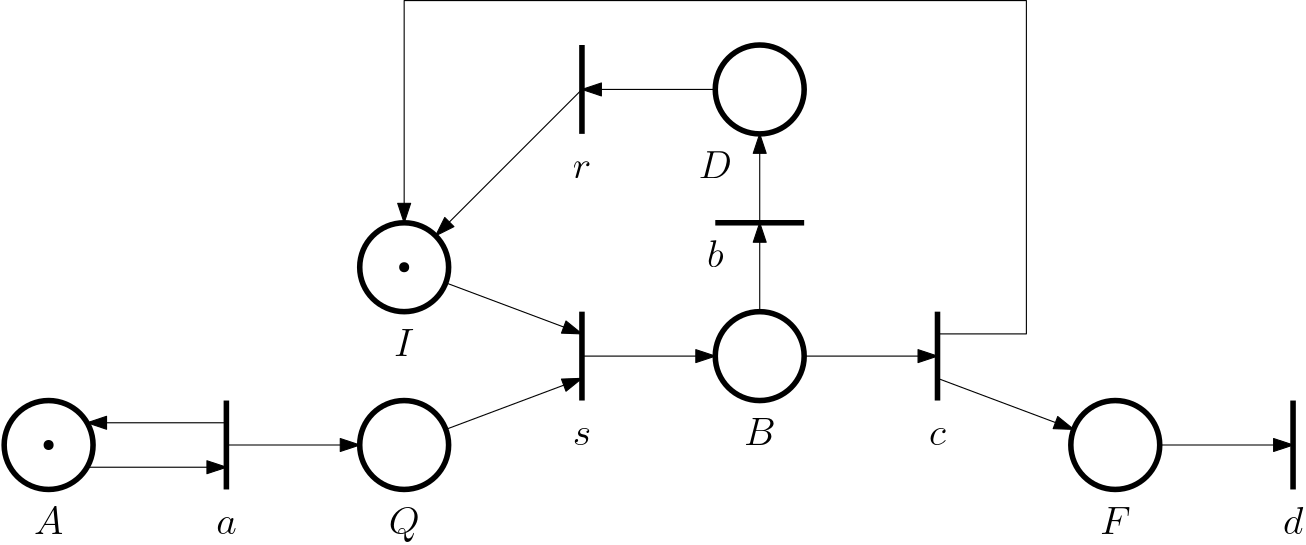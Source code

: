 <?xml version="1.0"?>
<!DOCTYPE ipe SYSTEM "ipe.dtd">
<ipe version="70218" creator="Ipe 7.2.28">
<info created="D:20231003093322" modified="D:20231003112021"/>
<ipestyle name="basic">
<symbol name="arrow/arc(spx)">
<path stroke="sym-stroke" fill="sym-stroke" pen="sym-pen">
0 0 m
-1 0.333 l
-1 -0.333 l
h
</path>
</symbol>
<symbol name="arrow/farc(spx)">
<path stroke="sym-stroke" fill="white" pen="sym-pen">
0 0 m
-1 0.333 l
-1 -0.333 l
h
</path>
</symbol>
<symbol name="arrow/ptarc(spx)">
<path stroke="sym-stroke" fill="sym-stroke" pen="sym-pen">
0 0 m
-1 0.333 l
-0.8 0 l
-1 -0.333 l
h
</path>
</symbol>
<symbol name="arrow/fptarc(spx)">
<path stroke="sym-stroke" fill="white" pen="sym-pen">
0 0 m
-1 0.333 l
-0.8 0 l
-1 -0.333 l
h
</path>
</symbol>
<symbol name="mark/circle(sx)" transformations="translations">
<path fill="sym-stroke">
0.6 0 0 0.6 0 0 e
0.4 0 0 0.4 0 0 e
</path>
</symbol>
<symbol name="mark/disk(sx)" transformations="translations">
<path fill="sym-stroke">
0.6 0 0 0.6 0 0 e
</path>
</symbol>
<symbol name="mark/fdisk(sfx)" transformations="translations">
<group>
<path fill="sym-fill">
0.5 0 0 0.5 0 0 e
</path>
<path fill="sym-stroke" fillrule="eofill">
0.6 0 0 0.6 0 0 e
0.4 0 0 0.4 0 0 e
</path>
</group>
</symbol>
<symbol name="mark/box(sx)" transformations="translations">
<path fill="sym-stroke" fillrule="eofill">
-0.6 -0.6 m
0.6 -0.6 l
0.6 0.6 l
-0.6 0.6 l
h
-0.4 -0.4 m
0.4 -0.4 l
0.4 0.4 l
-0.4 0.4 l
h
</path>
</symbol>
<symbol name="mark/square(sx)" transformations="translations">
<path fill="sym-stroke">
-0.6 -0.6 m
0.6 -0.6 l
0.6 0.6 l
-0.6 0.6 l
h
</path>
</symbol>
<symbol name="mark/fsquare(sfx)" transformations="translations">
<group>
<path fill="sym-fill">
-0.5 -0.5 m
0.5 -0.5 l
0.5 0.5 l
-0.5 0.5 l
h
</path>
<path fill="sym-stroke" fillrule="eofill">
-0.6 -0.6 m
0.6 -0.6 l
0.6 0.6 l
-0.6 0.6 l
h
-0.4 -0.4 m
0.4 -0.4 l
0.4 0.4 l
-0.4 0.4 l
h
</path>
</group>
</symbol>
<symbol name="mark/cross(sx)" transformations="translations">
<group>
<path fill="sym-stroke">
-0.43 -0.57 m
0.57 0.43 l
0.43 0.57 l
-0.57 -0.43 l
h
</path>
<path fill="sym-stroke">
-0.43 0.57 m
0.57 -0.43 l
0.43 -0.57 l
-0.57 0.43 l
h
</path>
</group>
</symbol>
<symbol name="arrow/fnormal(spx)">
<path stroke="sym-stroke" fill="white" pen="sym-pen">
0 0 m
-1 0.333 l
-1 -0.333 l
h
</path>
</symbol>
<symbol name="arrow/pointed(spx)">
<path stroke="sym-stroke" fill="sym-stroke" pen="sym-pen">
0 0 m
-1 0.333 l
-0.8 0 l
-1 -0.333 l
h
</path>
</symbol>
<symbol name="arrow/fpointed(spx)">
<path stroke="sym-stroke" fill="white" pen="sym-pen">
0 0 m
-1 0.333 l
-0.8 0 l
-1 -0.333 l
h
</path>
</symbol>
<symbol name="arrow/linear(spx)">
<path stroke="sym-stroke" pen="sym-pen">
-1 0.333 m
0 0 l
-1 -0.333 l
</path>
</symbol>
<symbol name="arrow/fdouble(spx)">
<path stroke="sym-stroke" fill="white" pen="sym-pen">
0 0 m
-1 0.333 l
-1 -0.333 l
h
-1 0 m
-2 0.333 l
-2 -0.333 l
h
</path>
</symbol>
<symbol name="arrow/double(spx)">
<path stroke="sym-stroke" fill="sym-stroke" pen="sym-pen">
0 0 m
-1 0.333 l
-1 -0.333 l
h
-1 0 m
-2 0.333 l
-2 -0.333 l
h
</path>
</symbol>
<symbol name="arrow/mid-normal(spx)">
<path stroke="sym-stroke" fill="sym-stroke" pen="sym-pen">
0.5 0 m
-0.5 0.333 l
-0.5 -0.333 l
h
</path>
</symbol>
<symbol name="arrow/mid-fnormal(spx)">
<path stroke="sym-stroke" fill="white" pen="sym-pen">
0.5 0 m
-0.5 0.333 l
-0.5 -0.333 l
h
</path>
</symbol>
<symbol name="arrow/mid-pointed(spx)">
<path stroke="sym-stroke" fill="sym-stroke" pen="sym-pen">
0.5 0 m
-0.5 0.333 l
-0.3 0 l
-0.5 -0.333 l
h
</path>
</symbol>
<symbol name="arrow/mid-fpointed(spx)">
<path stroke="sym-stroke" fill="white" pen="sym-pen">
0.5 0 m
-0.5 0.333 l
-0.3 0 l
-0.5 -0.333 l
h
</path>
</symbol>
<symbol name="arrow/mid-double(spx)">
<path stroke="sym-stroke" fill="sym-stroke" pen="sym-pen">
1 0 m
0 0.333 l
0 -0.333 l
h
0 0 m
-1 0.333 l
-1 -0.333 l
h
</path>
</symbol>
<symbol name="arrow/mid-fdouble(spx)">
<path stroke="sym-stroke" fill="white" pen="sym-pen">
1 0 m
0 0.333 l
0 -0.333 l
h
0 0 m
-1 0.333 l
-1 -0.333 l
h
</path>
</symbol>
<anglesize name="22.5 deg" value="22.5"/>
<anglesize name="30 deg" value="30"/>
<anglesize name="45 deg" value="45"/>
<anglesize name="60 deg" value="60"/>
<anglesize name="90 deg" value="90"/>
<arrowsize name="large" value="10"/>
<arrowsize name="small" value="5"/>
<arrowsize name="tiny" value="3"/>
<color name="blue" value="0 0 1"/>
<color name="brown" value="0.647 0.165 0.165"/>
<color name="darkblue" value="0 0 0.545"/>
<color name="darkcyan" value="0 0.545 0.545"/>
<color name="darkgray" value="0.663"/>
<color name="darkgreen" value="0 0.392 0"/>
<color name="darkmagenta" value="0.545 0 0.545"/>
<color name="darkorange" value="1 0.549 0"/>
<color name="darkred" value="0.545 0 0"/>
<color name="gold" value="1 0.843 0"/>
<color name="gray" value="0.745"/>
<color name="green" value="0 1 0"/>
<color name="lightblue" value="0.678 0.847 0.902"/>
<color name="lightcyan" value="0.878 1 1"/>
<color name="lightgray" value="0.827"/>
<color name="lightgreen" value="0.565 0.933 0.565"/>
<color name="lightyellow" value="1 1 0.878"/>
<color name="navy" value="0 0 0.502"/>
<color name="orange" value="1 0.647 0"/>
<color name="pink" value="1 0.753 0.796"/>
<color name="purple" value="0.627 0.125 0.941"/>
<color name="red" value="1 0 0"/>
<color name="seagreen" value="0.18 0.545 0.341"/>
<color name="turquoise" value="0.251 0.878 0.816"/>
<color name="violet" value="0.933 0.51 0.933"/>
<color name="yellow" value="1 1 0"/>
<dashstyle name="dash dot dotted" value="[4 2 1 2 1 2] 0"/>
<dashstyle name="dash dotted" value="[4 2 1 2] 0"/>
<dashstyle name="dashed" value="[4] 0"/>
<dashstyle name="dotted" value="[1 3] 0"/>
<gridsize name="10 pts (~3.5 mm)" value="10"/>
<gridsize name="14 pts (~5 mm)" value="14"/>
<gridsize name="16 pts (~6 mm)" value="16"/>
<gridsize name="20 pts (~7 mm)" value="20"/>
<gridsize name="28 pts (~10 mm)" value="28"/>
<gridsize name="32 pts (~12 mm)" value="32"/>
<gridsize name="4 pts" value="4"/>
<gridsize name="56 pts (~20 mm)" value="56"/>
<gridsize name="8 pts (~3 mm)" value="8"/>
<opacity name="10%" value="0.1"/>
<opacity name="30%" value="0.3"/>
<opacity name="50%" value="0.5"/>
<opacity name="75%" value="0.75"/>
<pen name="fat" value="1.2"/>
<pen name="heavier" value="0.8"/>
<pen name="ultrafat" value="2"/>
<symbolsize name="large" value="5"/>
<symbolsize name="small" value="2"/>
<symbolsize name="tiny" value="1.1"/>
<textsize name="Huge" value="\Huge"/>
<textsize name="LARGE" value="\LARGE"/>
<textsize name="Large" value="\Large"/>
<textsize name="footnote" value="\footnotesize"/>
<textsize name="huge" value="\huge"/>
<textsize name="large" value="\large"/>
<textsize name="script" value="\scriptsize"/>
<textsize name="small" value="\small"/>
<textsize name="tiny" value="\tiny"/>
<textstyle name="center" begin="\begin{center}" end="\end{center}"/>
<textstyle name="item" begin="\begin{itemize}\item{}" end="\end{itemize}"/>
<textstyle name="itemize" begin="\begin{itemize}" end="\end{itemize}"/>
<tiling name="falling" angle="-60" step="4" width="1"/>
<tiling name="rising" angle="30" step="4" width="1"/>
</ipestyle>
<page>
<layer name="alpha"/>
<view layers="alpha" active="alpha"/>
<path layer="alpha" matrix="1 0 0 1 64 -64" stroke="black" pen="ultrafat">
64 720 m
64 688 l
</path>
<path matrix="1 0 0 1 64 -32" stroke="black" pen="ultrafat">
192 720 m
192 688 l
</path>
<path matrix="1 0 0 1 64 -32" stroke="black" pen="ultrafat">
320 720 m
320 688 l
</path>
<path matrix="1 0 0 1 64 -64" stroke="black" pen="ultrafat">
16 0 0 16 128 704 e
</path>
<path matrix="1 0 0 1 64 -64" stroke="black" pen="ultrafat">
16 0 0 16 128 768 e
</path>
<path matrix="1 0 0 1 64 -32" stroke="black" pen="ultrafat">
16 0 0 16 256 704 e
</path>
<path matrix="1 0 0 1 64 -64" stroke="black" arrow="normal/normal">
64 704 m
112 704 l
</path>
<path matrix="1 0 0 1 64 -64" stroke="black" arrow="normal/normal">
192 736 m
240 736 l
</path>
<path matrix="1 0 0 1 64 -64" stroke="black" arrow="normal/normal">
272 736 m
320 736 l
</path>
<use matrix="1 0 0 1 64 -64" name="mark/disk(sx)" pos="128 768" size="normal" stroke="black"/>
<text matrix="1 0 0 1 64 -64" transformations="translations" pos="64 672" stroke="black" type="label" width="7.374" height="6.177" depth="0" halign="center" valign="baseline" size="Large" style="math">a</text>
<text matrix="1 0 0 1 64 -64" transformations="translations" pos="192 704" stroke="black" type="label" width="6.617" height="6.177" depth="0" halign="center" valign="baseline" size="Large" style="math">s</text>
<text matrix="1 0 0 1 64 -64" transformations="translations" pos="320 704" stroke="black" type="label" width="6.046" height="6.177" depth="0" halign="center" valign="baseline" size="Large" style="math">c</text>
<text matrix="1 0 0 1 64 -120" transformations="translations" pos="128 792" stroke="black" type="label" width="7.323" height="9.803" depth="0" halign="center" valign="baseline" size="Large" style="math">I</text>
<text matrix="1 0 0 1 64 -120" transformations="translations" pos="128 728" stroke="black" type="label" width="11.125" height="9.803" depth="2.79" halign="center" valign="baseline" size="Large" style="math">Q</text>
<text matrix="1 0 0 1 64 -120" transformations="translations" pos="256 760" stroke="black" type="label" width="11.395" height="9.803" depth="0" halign="center" valign="baseline" size="Large" style="math">B</text>
<path matrix="1 0 0 1 192 -64" stroke="black" pen="ultrafat">
16 0 0 16 256 704 e
</path>
<path matrix="1 0 0 1 64 64" stroke="black" pen="ultrafat">
16 0 0 16 256 704 e
</path>
<path matrix="1 0 0 1 64 0" stroke="black" pen="ultrafat">
240 720 m
272 720 l
</path>
<path matrix="1 0 0 1 64 0" stroke="black" arrow="normal/normal">
256 688 m
256 720 l
</path>
<path matrix="1 0 0 1 64 0" stroke="black" arrow="normal/normal">
256 720 m
256 752 l
</path>
<path matrix="1 0 0 1 64 0" stroke="black" pen="ultrafat">
448 656 m
448 624 l
</path>
<path matrix="1 0 0 1 64 0" stroke="black" arrow="normal/normal">
400 640 m
448 640 l
</path>
<path matrix="1 0 0 1 -64 -64" stroke="black" pen="ultrafat">
16 0 0 16 128 704 e
</path>
<path stroke="black" pen="ultrafat">
256 784 m
256 752 l
</path>
<path stroke="black" arrow="normal/normal">
304 768 m
256 768 l
</path>
<path stroke="black" arrow="normal/normal">
256 768 m
203.314 715.314 l
</path>
<path stroke="black" arrow="normal/normal">
206.981 645.618 m
256 664 l
</path>
<path stroke="black" arrow="normal/normal">
206.981 698.382 m
256 680 l
</path>
<path stroke="black" arrow="normal/normal">
128 648 m
77.8564 648 l
</path>
<path stroke="black" arrow="normal/normal">
77.8564 632 m
128 632 l
</path>
<path stroke="black" arrow="normal/normal">
384 664 m
433.019 645.618 l
</path>
<path stroke="black" arrow="normal/normal">
384 680 m
416 680 l
416 800 l
192 800 l
192 720 l
</path>
<text matrix="1 0 0 1 16 -16" transformations="translations" pos="288 720" stroke="black" type="label" width="5.973" height="9.963" depth="0" halign="center" valign="baseline" size="Large" style="math">b</text>
<text transformations="translations" pos="256 736" stroke="black" type="label" width="6.721" height="6.177" depth="0" halign="center" valign="baseline" size="Large" style="math">r</text>
<text transformations="translations" pos="304 736" stroke="black" type="label" width="12.053" height="9.803" depth="0" halign="center" valign="baseline" size="Large" style="math">D</text>
<text transformations="translations" pos="448 608" stroke="black" type="label" width="11.044" height="9.803" depth="0" halign="center" valign="baseline" size="Large" style="math">F</text>
<use name="mark/disk(sx)" pos="64 640" size="normal" stroke="black"/>
<text transformations="translations" pos="512 608" stroke="black" type="label" width="7.299" height="9.963" depth="0" halign="center" valign="baseline" size="Large" style="math">d</text>
<text transformations="translations" pos="64 608" stroke="black" type="label" width="10.53" height="9.803" depth="0" halign="center" valign="baseline" size="Large" style="math">A</text>
</page>
</ipe>

